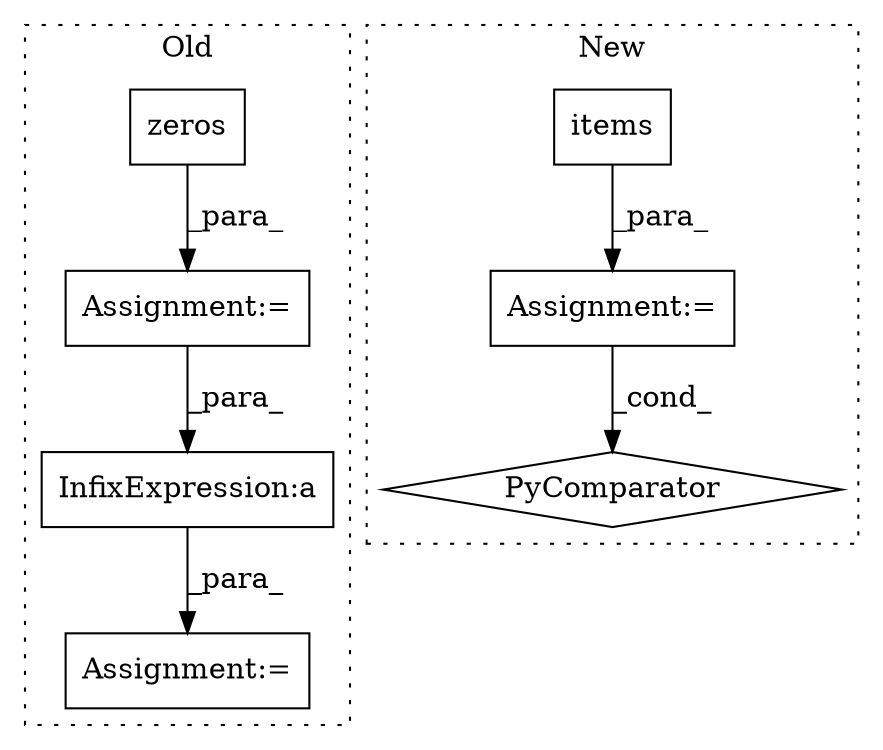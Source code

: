 digraph G {
subgraph cluster0 {
1 [label="zeros" a="32" s="3599,3610" l="6,1" shape="box"];
4 [label="Assignment:=" a="7" s="3869" l="1" shape="box"];
6 [label="InfixExpression:a" a="27" s="3879" l="3" shape="box"];
7 [label="Assignment:=" a="7" s="3592" l="1" shape="box"];
label = "Old";
style="dotted";
}
subgraph cluster1 {
2 [label="items" a="32" s="3626" l="7" shape="box"];
3 [label="Assignment:=" a="7" s="3605" l="1" shape="box"];
5 [label="PyComparator" a="113" s="3762" l="35" shape="diamond"];
label = "New";
style="dotted";
}
1 -> 7 [label="_para_"];
2 -> 3 [label="_para_"];
3 -> 5 [label="_cond_"];
6 -> 4 [label="_para_"];
7 -> 6 [label="_para_"];
}